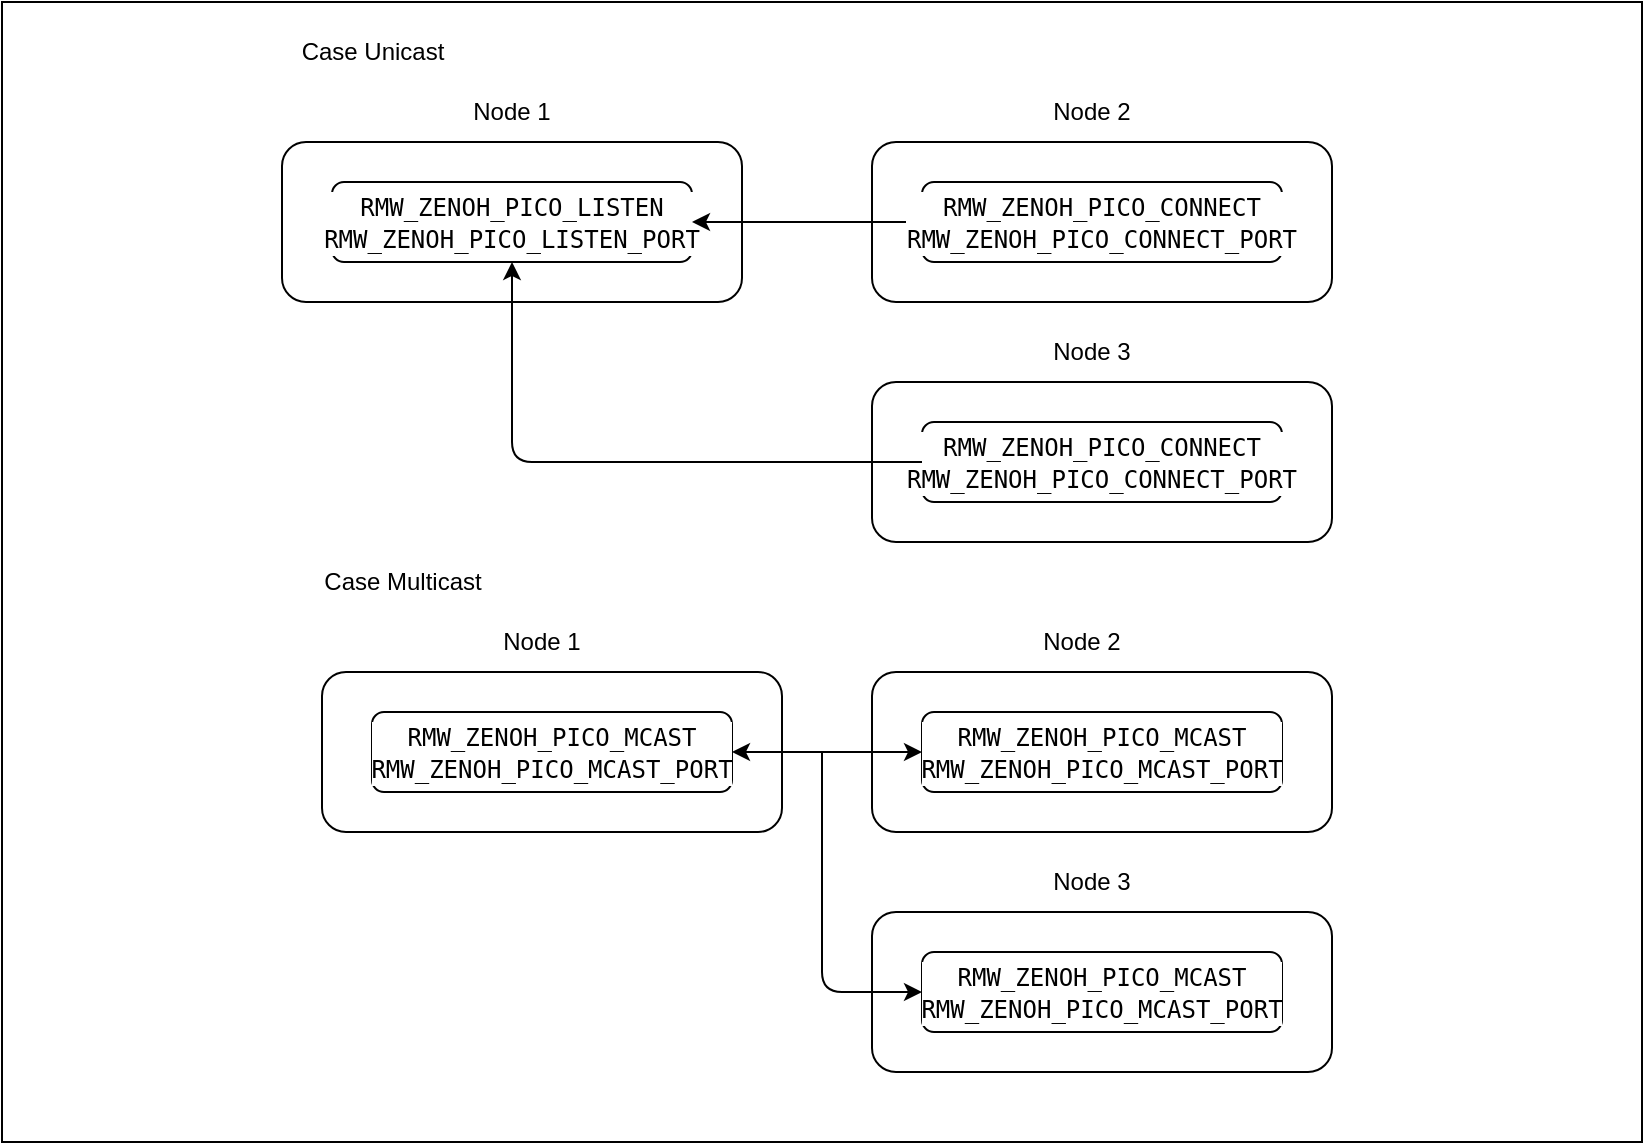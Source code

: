 <mxfile>
    <diagram id="bgaOHyfAs7O8lR8PwoPx" name="ページ1">
        <mxGraphModel dx="1703" dy="1095" grid="1" gridSize="10" guides="1" tooltips="1" connect="1" arrows="1" fold="1" page="1" pageScale="1" pageWidth="827" pageHeight="1169" math="0" shadow="0">
            <root>
                <mxCell id="0"/>
                <mxCell id="1" parent="0"/>
                <mxCell id="37" value="" style="rounded=0;whiteSpace=wrap;html=1;" vertex="1" parent="1">
                    <mxGeometry y="40" width="820" height="570" as="geometry"/>
                </mxCell>
                <mxCell id="16" value="Node 2" style="text;html=1;align=center;verticalAlign=middle;whiteSpace=wrap;rounded=0;" parent="1" vertex="1">
                    <mxGeometry x="515" y="80" width="60" height="30" as="geometry"/>
                </mxCell>
                <mxCell id="17" value="" style="rounded=1;whiteSpace=wrap;html=1;" parent="1" vertex="1">
                    <mxGeometry x="435" y="110" width="230" height="80" as="geometry"/>
                </mxCell>
                <mxCell id="11" value="" style="rounded=1;whiteSpace=wrap;html=1;" parent="1" vertex="1">
                    <mxGeometry x="140" y="110" width="230" height="80" as="geometry"/>
                </mxCell>
                <mxCell id="3" value="&lt;div style=&quot;background-color: rgb(255, 255, 255); font-family: &amp;quot;Droid Sans Mono&amp;quot;, &amp;quot;monospace&amp;quot;, monospace; line-height: 16px; white-space: pre;&quot;&gt;&lt;span&gt;&lt;font style=&quot;color: rgb(0, 0, 0);&quot;&gt;RMW_ZENOH_PICO_LISTEN&lt;/font&gt;&lt;/span&gt;&lt;/div&gt;&lt;div style=&quot;background-color: rgb(255, 255, 255); font-family: &amp;quot;Droid Sans Mono&amp;quot;, &amp;quot;monospace&amp;quot;, monospace; line-height: 16px; white-space: pre; color: rgb(59, 59, 59);&quot;&gt;&lt;div style=&quot;line-height: 16px; color: rgb(59, 59, 59);&quot;&gt;&lt;span style=&quot;color: rgb(0, 128, 0);&quot;&gt;&lt;font style=&quot;color: rgb(0, 0, 0);&quot;&gt;RMW_ZENOH_PICO_LISTEN_PORT&lt;/font&gt;&lt;/span&gt;&lt;/div&gt;&lt;/div&gt;" style="rounded=1;whiteSpace=wrap;html=1;align=center;" parent="1" vertex="1">
                    <mxGeometry x="165" y="130" width="180" height="40" as="geometry"/>
                </mxCell>
                <mxCell id="9" style="edgeStyle=none;html=1;exitX=0;exitY=0.5;exitDx=0;exitDy=0;entryX=1;entryY=0.5;entryDx=0;entryDy=0;" parent="1" source="4" target="3" edge="1">
                    <mxGeometry relative="1" as="geometry"/>
                </mxCell>
                <mxCell id="4" value="&lt;div style=&quot;background-color: rgb(255, 255, 255); font-family: &amp;quot;Droid Sans Mono&amp;quot;, &amp;quot;monospace&amp;quot;, monospace; line-height: 16px; white-space: pre;&quot;&gt;&lt;span&gt;&lt;font style=&quot;color: rgb(0, 0, 0);&quot;&gt;RMW_ZENOH_PICO_CONNECT&lt;/font&gt;&lt;/span&gt;&lt;/div&gt;&lt;div style=&quot;background-color: rgb(255, 255, 255); font-family: &amp;quot;Droid Sans Mono&amp;quot;, &amp;quot;monospace&amp;quot;, monospace; line-height: 16px; white-space: pre; color: rgb(59, 59, 59);&quot;&gt;&lt;div style=&quot;line-height: 16px; color: rgb(59, 59, 59);&quot;&gt;&lt;span style=&quot;color: rgb(0, 128, 0);&quot;&gt;&lt;font style=&quot;color: rgb(0, 0, 0);&quot;&gt;RMW_ZENOH_PICO_CONNECT_PORT&lt;/font&gt;&lt;/span&gt;&lt;/div&gt;&lt;/div&gt;" style="rounded=1;whiteSpace=wrap;html=1;align=center;" parent="1" vertex="1">
                    <mxGeometry x="460" y="130" width="180" height="40" as="geometry"/>
                </mxCell>
                <mxCell id="10" value="Case Unicast" style="text;html=1;align=center;verticalAlign=middle;resizable=0;points=[];autosize=1;strokeColor=none;fillColor=none;" parent="1" vertex="1">
                    <mxGeometry x="140" y="50" width="90" height="30" as="geometry"/>
                </mxCell>
                <mxCell id="13" value="Node 1" style="text;html=1;align=center;verticalAlign=middle;whiteSpace=wrap;rounded=0;" parent="1" vertex="1">
                    <mxGeometry x="225" y="80" width="60" height="30" as="geometry"/>
                </mxCell>
                <mxCell id="18" value="Node 3" style="text;html=1;align=center;verticalAlign=middle;whiteSpace=wrap;rounded=0;" parent="1" vertex="1">
                    <mxGeometry x="515" y="200" width="60" height="30" as="geometry"/>
                </mxCell>
                <mxCell id="19" value="" style="rounded=1;whiteSpace=wrap;html=1;" parent="1" vertex="1">
                    <mxGeometry x="435" y="230" width="230" height="80" as="geometry"/>
                </mxCell>
                <mxCell id="20" value="&lt;div style=&quot;background-color: rgb(255, 255, 255); font-family: &amp;quot;Droid Sans Mono&amp;quot;, &amp;quot;monospace&amp;quot;, monospace; line-height: 16px; white-space: pre;&quot;&gt;&lt;span&gt;&lt;font style=&quot;color: rgb(0, 0, 0);&quot;&gt;RMW_ZENOH_PICO_CONNECT&lt;/font&gt;&lt;/span&gt;&lt;/div&gt;&lt;div style=&quot;background-color: rgb(255, 255, 255); font-family: &amp;quot;Droid Sans Mono&amp;quot;, &amp;quot;monospace&amp;quot;, monospace; line-height: 16px; white-space: pre; color: rgb(59, 59, 59);&quot;&gt;&lt;div style=&quot;line-height: 16px; color: rgb(59, 59, 59);&quot;&gt;&lt;span style=&quot;color: rgb(0, 128, 0);&quot;&gt;&lt;font style=&quot;color: rgb(0, 0, 0);&quot;&gt;RMW_ZENOH_PICO_CONNECT_PORT&lt;/font&gt;&lt;/span&gt;&lt;/div&gt;&lt;/div&gt;" style="rounded=1;whiteSpace=wrap;html=1;align=center;" parent="1" vertex="1">
                    <mxGeometry x="460" y="250" width="180" height="40" as="geometry"/>
                </mxCell>
                <mxCell id="22" style="edgeStyle=elbowEdgeStyle;elbow=vertical;html=1;exitX=0.5;exitY=1;exitDx=0;exitDy=0;entryX=0;entryY=0.5;entryDx=0;entryDy=0;startArrow=classic;startFill=1;endArrow=none;endFill=0;" parent="1" source="3" target="20" edge="1">
                    <mxGeometry relative="1" as="geometry">
                        <Array as="points">
                            <mxPoint x="350" y="270"/>
                        </Array>
                    </mxGeometry>
                </mxCell>
                <mxCell id="25" value="Node 2" style="text;html=1;align=center;verticalAlign=middle;whiteSpace=wrap;rounded=0;" parent="1" vertex="1">
                    <mxGeometry x="510" y="345" width="60" height="30" as="geometry"/>
                </mxCell>
                <mxCell id="26" value="" style="rounded=1;whiteSpace=wrap;html=1;" parent="1" vertex="1">
                    <mxGeometry x="435" y="375" width="230" height="80" as="geometry"/>
                </mxCell>
                <mxCell id="27" value="" style="rounded=1;whiteSpace=wrap;html=1;" parent="1" vertex="1">
                    <mxGeometry x="160" y="375" width="230" height="80" as="geometry"/>
                </mxCell>
                <mxCell id="28" value="&lt;div style=&quot;background-color: rgb(255, 255, 255); font-family: &amp;quot;Droid Sans Mono&amp;quot;, &amp;quot;monospace&amp;quot;, monospace; line-height: 16px; white-space: pre;&quot;&gt;&lt;span&gt;&lt;font style=&quot;color: rgb(0, 0, 0);&quot;&gt;RMW_ZENOH_PICO_MCAST&lt;/font&gt;&lt;/span&gt;&lt;/div&gt;&lt;div style=&quot;background-color: rgb(255, 255, 255); font-family: &amp;quot;Droid Sans Mono&amp;quot;, &amp;quot;monospace&amp;quot;, monospace; line-height: 16px; white-space: pre; color: rgb(59, 59, 59);&quot;&gt;&lt;div style=&quot;line-height: 16px; color: rgb(59, 59, 59);&quot;&gt;&lt;span style=&quot;color: rgb(0, 128, 0);&quot;&gt;&lt;font style=&quot;color: rgb(0, 0, 0);&quot;&gt;RMW_ZENOH_PICO_MCAST_PORT&lt;/font&gt;&lt;/span&gt;&lt;/div&gt;&lt;/div&gt;" style="rounded=1;whiteSpace=wrap;html=1;align=center;" parent="1" vertex="1">
                    <mxGeometry x="185" y="395" width="180" height="40" as="geometry"/>
                </mxCell>
                <mxCell id="29" style="edgeStyle=none;html=1;exitX=0;exitY=0.5;exitDx=0;exitDy=0;entryX=1;entryY=0.5;entryDx=0;entryDy=0;startArrow=classic;startFill=1;" parent="1" source="30" target="28" edge="1">
                    <mxGeometry relative="1" as="geometry"/>
                </mxCell>
                <mxCell id="30" value="&lt;div style=&quot;background-color: rgb(255, 255, 255); font-family: &amp;quot;Droid Sans Mono&amp;quot;, &amp;quot;monospace&amp;quot;, monospace; line-height: 16px; white-space: pre;&quot;&gt;&lt;span&gt;&lt;font style=&quot;color: rgb(0, 0, 0);&quot;&gt;RMW_ZENOH_PICO_MCAST&lt;/font&gt;&lt;/span&gt;&lt;/div&gt;&lt;div style=&quot;background-color: rgb(255, 255, 255); font-family: &amp;quot;Droid Sans Mono&amp;quot;, &amp;quot;monospace&amp;quot;, monospace; line-height: 16px; white-space: pre; color: rgb(59, 59, 59);&quot;&gt;&lt;div style=&quot;line-height: 16px; color: rgb(59, 59, 59);&quot;&gt;&lt;span style=&quot;color: rgb(0, 128, 0);&quot;&gt;&lt;font style=&quot;color: rgb(0, 0, 0);&quot;&gt;RMW_ZENOH_PICO_MCAST_PORT&lt;/font&gt;&lt;/span&gt;&lt;/div&gt;&lt;/div&gt;" style="rounded=1;whiteSpace=wrap;html=1;align=center;" parent="1" vertex="1">
                    <mxGeometry x="460" y="395" width="180" height="40" as="geometry"/>
                </mxCell>
                <mxCell id="31" value="Case Multicast" style="text;html=1;align=center;verticalAlign=middle;resizable=0;points=[];autosize=1;strokeColor=none;fillColor=none;" parent="1" vertex="1">
                    <mxGeometry x="150" y="315" width="100" height="30" as="geometry"/>
                </mxCell>
                <mxCell id="32" value="Node 1" style="text;html=1;align=center;verticalAlign=middle;whiteSpace=wrap;rounded=0;" parent="1" vertex="1">
                    <mxGeometry x="240" y="345" width="60" height="30" as="geometry"/>
                </mxCell>
                <mxCell id="33" value="Node 3" style="text;html=1;align=center;verticalAlign=middle;whiteSpace=wrap;rounded=0;" parent="1" vertex="1">
                    <mxGeometry x="515" y="465" width="60" height="30" as="geometry"/>
                </mxCell>
                <mxCell id="34" value="" style="rounded=1;whiteSpace=wrap;html=1;" parent="1" vertex="1">
                    <mxGeometry x="435" y="495" width="230" height="80" as="geometry"/>
                </mxCell>
                <mxCell id="35" value="&lt;div style=&quot;background-color: rgb(255, 255, 255); font-family: &amp;quot;Droid Sans Mono&amp;quot;, &amp;quot;monospace&amp;quot;, monospace; line-height: 16px; white-space: pre;&quot;&gt;&lt;span&gt;&lt;font style=&quot;color: rgb(0, 0, 0);&quot;&gt;RMW_ZENOH_PICO_MCAST&lt;/font&gt;&lt;/span&gt;&lt;/div&gt;&lt;div style=&quot;background-color: rgb(255, 255, 255); font-family: &amp;quot;Droid Sans Mono&amp;quot;, &amp;quot;monospace&amp;quot;, monospace; line-height: 16px; white-space: pre; color: rgb(59, 59, 59);&quot;&gt;&lt;div style=&quot;line-height: 16px; color: rgb(59, 59, 59);&quot;&gt;&lt;span style=&quot;color: rgb(0, 128, 0);&quot;&gt;&lt;font style=&quot;color: rgb(0, 0, 0);&quot;&gt;RMW_ZENOH_PICO_MCAST_PORT&lt;/font&gt;&lt;/span&gt;&lt;/div&gt;&lt;/div&gt;" style="rounded=1;whiteSpace=wrap;html=1;align=center;" parent="1" vertex="1">
                    <mxGeometry x="460" y="515" width="180" height="40" as="geometry"/>
                </mxCell>
                <mxCell id="36" style="edgeStyle=elbowEdgeStyle;elbow=vertical;html=1;startArrow=none;startFill=0;endArrow=classic;endFill=1;" parent="1" edge="1">
                    <mxGeometry relative="1" as="geometry">
                        <mxPoint x="410" y="415" as="sourcePoint"/>
                        <mxPoint x="460" y="535" as="targetPoint"/>
                        <Array as="points">
                            <mxPoint x="360" y="535"/>
                        </Array>
                    </mxGeometry>
                </mxCell>
            </root>
        </mxGraphModel>
    </diagram>
</mxfile>